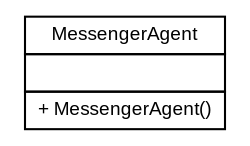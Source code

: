 #!/usr/local/bin/dot
#
# Class diagram 
# Generated by UMLGraph version 5.1 (http://www.umlgraph.org/)
#

digraph G {
	edge [fontname="arial",fontsize=10,labelfontname="arial",labelfontsize=10];
	node [fontname="arial",fontsize=10,shape=plaintext];
	nodesep=0.25;
	ranksep=0.5;
	// es.upm.dit.gsi.beast.platform.jade.agent.MessengerAgent
	c426 [label=<<table title="es.upm.dit.gsi.beast.platform.jade.agent.MessengerAgent" border="0" cellborder="1" cellspacing="0" cellpadding="2" port="p" href="./MessengerAgent.html">
		<tr><td><table border="0" cellspacing="0" cellpadding="1">
<tr><td align="center" balign="center"> MessengerAgent </td></tr>
		</table></td></tr>
		<tr><td><table border="0" cellspacing="0" cellpadding="1">
<tr><td align="left" balign="left">  </td></tr>
		</table></td></tr>
		<tr><td><table border="0" cellspacing="0" cellpadding="1">
<tr><td align="left" balign="left"> + MessengerAgent() </td></tr>
		</table></td></tr>
		</table>>, fontname="arial", fontcolor="black", fontsize=9.0];
}

